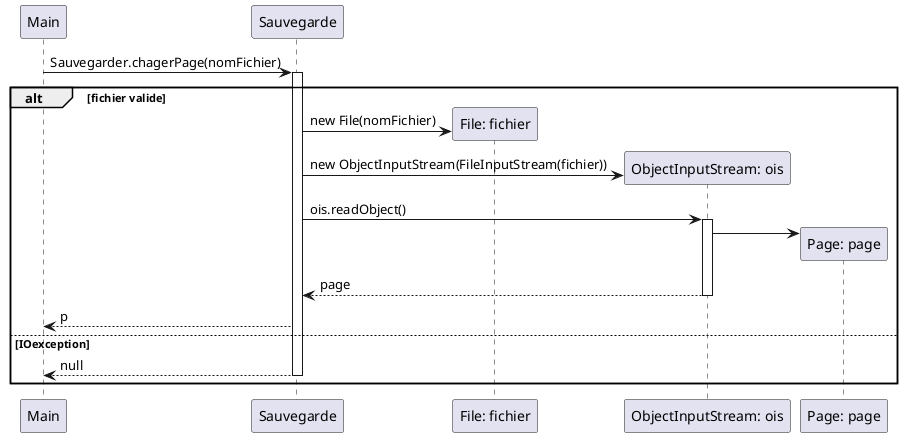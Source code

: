 @startuml

Main -> Sauvegarde : Sauvegarder.chagerPage(nomFichier)
activate Sauvegarde

    alt fichier valide
        create "File: fichier"
        Sauvegarde -> "File: fichier": new File(nomFichier)

        create "ObjectInputStream: ois"
        Sauvegarde -> "ObjectInputStream: ois": new ObjectInputStream(FileInputStream(fichier))

        Sauvegarde -> "ObjectInputStream: ois": ois.readObject()
        activate "ObjectInputStream: ois"
        create "Page: page"
        "ObjectInputStream: ois" -> "Page: page"
        "ObjectInputStream: ois" --> Sauvegarde : page
        deactivate "ObjectInputStream: ois"

        Sauvegarde --> Main : p
    else IOexception
        Sauvegarde --> Main : null
        deactivate Sauvegarde
    end



@enduml